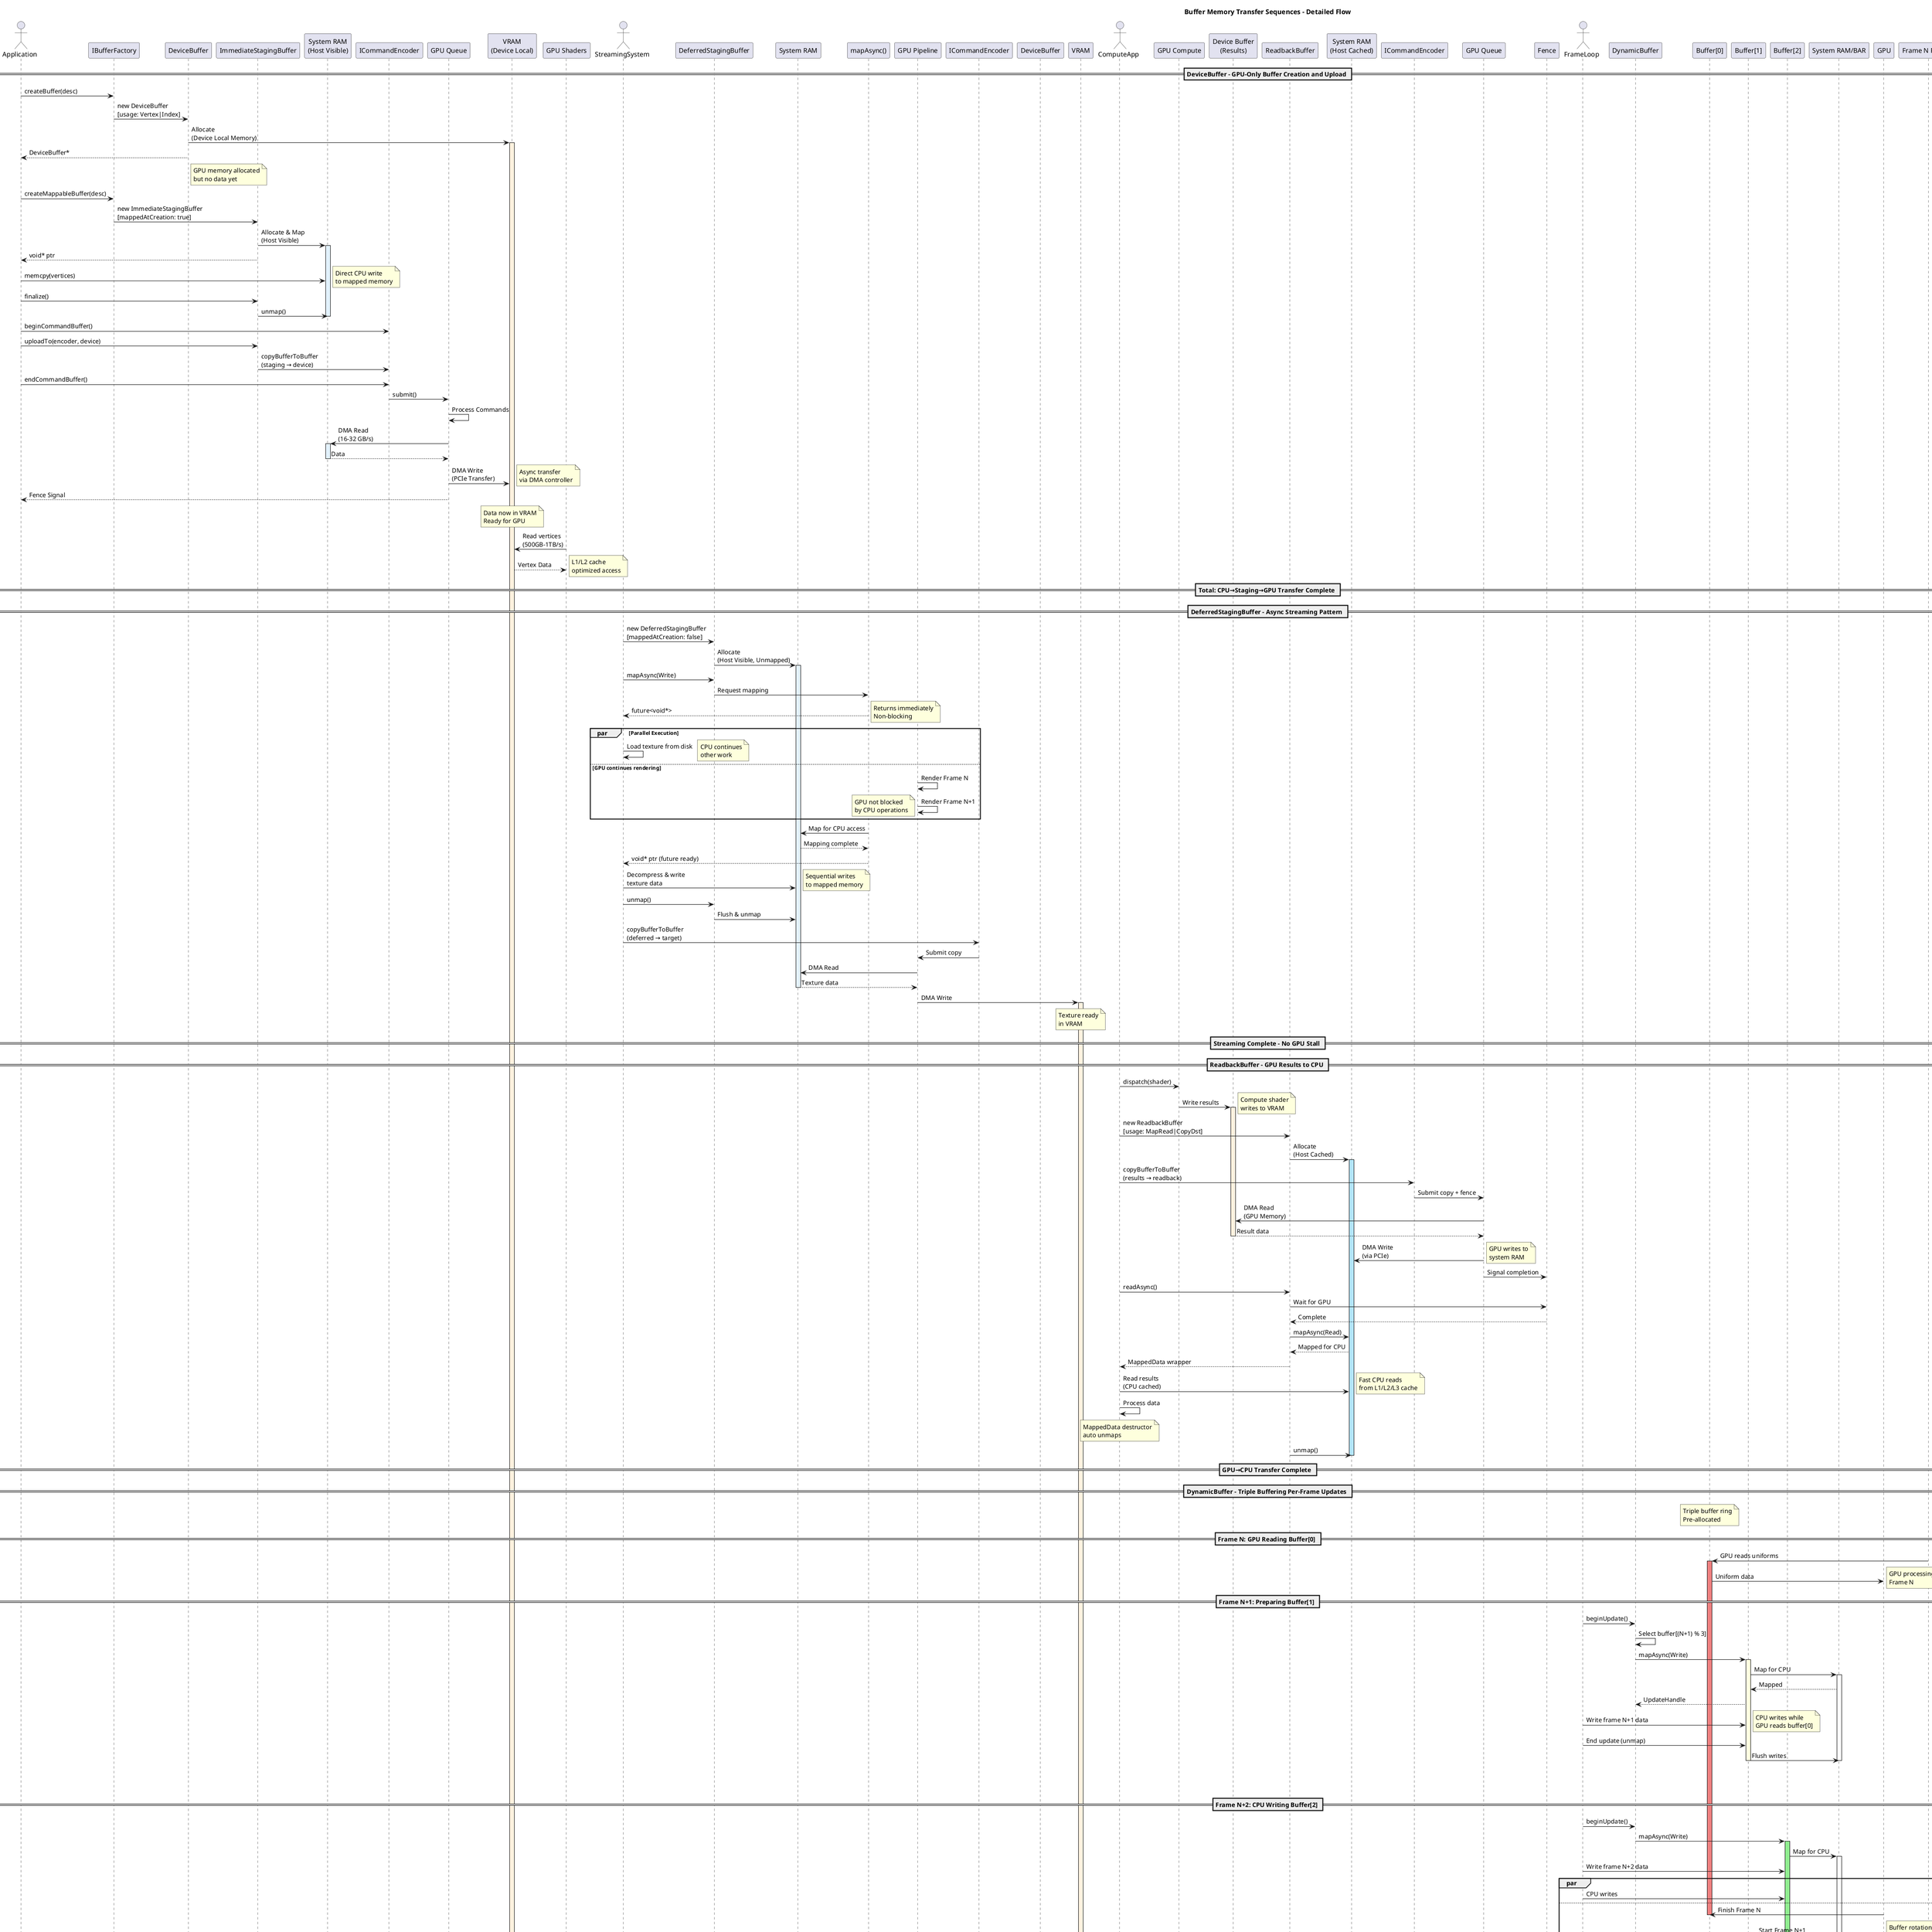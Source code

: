 @startuml Buffer Memory Transfer Sequence Diagrams

title Buffer Memory Transfer Sequences - Detailed Flow

' ==========================================
' 1. DeviceBuffer Upload Sequence
' ==========================================
== DeviceBuffer - GPU-Only Buffer Creation and Upload ==

actor Application
participant "IBufferFactory" as Factory
participant "DeviceBuffer" as Device
participant "ImmediateStagingBuffer" as Staging
participant "System RAM\n(Host Visible)" as RAM
participant "ICommandEncoder" as Encoder
participant "GPU Queue" as Queue
participant "VRAM\n(Device Local)" as VRAM
participant "GPU Shaders" as Shaders

Application -> Factory : createBuffer(desc)
Factory -> Device : new DeviceBuffer\n[usage: Vertex|Index]
Device -> VRAM : Allocate\n(Device Local Memory)
activate VRAM #FFF3E0
Device --> Application : DeviceBuffer*

note right of Device: GPU memory allocated\nbut no data yet

Application -> Factory : createMappableBuffer(desc)
Factory -> Staging : new ImmediateStagingBuffer\n[mappedAtCreation: true]
Staging -> RAM : Allocate & Map\n(Host Visible)
activate RAM #E3F2FD
Staging --> Application : void* ptr

Application -> RAM : memcpy(vertices)
note right: Direct CPU write\nto mapped memory

Application -> Staging : finalize()
Staging -> RAM : unmap()
deactivate RAM

Application -> Encoder : beginCommandBuffer()
Application -> Staging : uploadTo(encoder, device)
Staging -> Encoder : copyBufferToBuffer\n(staging → device)

Application -> Encoder : endCommandBuffer()
Encoder -> Queue : submit()

Queue -> Queue : Process Commands
Queue -> RAM : DMA Read\n(16-32 GB/s)
activate RAM #E3F2FD
RAM --> Queue : Data
deactivate RAM
Queue -> VRAM : DMA Write\n(PCIe Transfer)
note right: Async transfer\nvia DMA controller

Queue --> Application : Fence Signal

note over VRAM: Data now in VRAM\nReady for GPU

Shaders -> VRAM : Read vertices\n(500GB-1TB/s)
VRAM --> Shaders : Vertex Data
note right: L1/L2 cache\noptimized access

== Total: CPU→Staging→GPU Transfer Complete ==

' ==========================================
' 2. DeferredStagingBuffer Streaming Sequence
' ==========================================
== DeferredStagingBuffer - Async Streaming Pattern ==

actor StreamingSystem
participant "DeferredStagingBuffer" as Deferred
participant "System RAM" as RAM2
participant "mapAsync()" as MapAsync
participant "GPU Pipeline" as Pipeline
participant "ICommandEncoder" as Encoder2
participant "DeviceBuffer" as Target
participant "VRAM" as VRAM2

StreamingSystem -> Deferred : new DeferredStagingBuffer\n[mappedAtCreation: false]
Deferred -> RAM2 : Allocate\n(Host Visible, Unmapped)
activate RAM2 #E3F2FD

StreamingSystem -> Deferred : mapAsync(Write)
Deferred -> MapAsync : Request mapping
MapAsync --> StreamingSystem : future<void*>
note right: Returns immediately\nNon-blocking

par Parallel Execution
    StreamingSystem -> StreamingSystem : Load texture from disk
    note right: CPU continues\nother work
else GPU continues rendering
    Pipeline -> Pipeline : Render Frame N
    Pipeline -> Pipeline : Render Frame N+1
    note left: GPU not blocked\nby CPU operations
end

MapAsync -> RAM2 : Map for CPU access
RAM2 --> MapAsync : Mapping complete
MapAsync --> StreamingSystem : void* ptr (future ready)

StreamingSystem -> RAM2 : Decompress & write\ntexture data
note right: Sequential writes\nto mapped memory

StreamingSystem -> Deferred : unmap()
Deferred -> RAM2 : Flush & unmap

StreamingSystem -> Encoder2 : copyBufferToBuffer\n(deferred → target)
Encoder2 -> Pipeline : Submit copy

Pipeline -> RAM2 : DMA Read
RAM2 --> Pipeline : Texture data
deactivate RAM2
Pipeline -> VRAM2 : DMA Write
activate VRAM2 #FFF3E0

note over VRAM2: Texture ready\nin VRAM

== Streaming Complete - No GPU Stall ==

' ==========================================
' 3. ReadbackBuffer GPU→CPU Sequence
' ==========================================
== ReadbackBuffer - GPU Results to CPU ==

actor ComputeApp
participant "GPU Compute" as Compute
participant "Device Buffer\n(Results)" as Results
participant "ReadbackBuffer" as Readback
participant "System RAM\n(Host Cached)" as RAM3
participant "ICommandEncoder" as Encoder3
participant "GPU Queue" as Queue3
participant "Fence" as Fence

ComputeApp -> Compute : dispatch(shader)
Compute -> Results : Write results
activate Results #FFF3E0
note right: Compute shader\nwrites to VRAM

ComputeApp -> Readback : new ReadbackBuffer\n[usage: MapRead|CopyDst]
Readback -> RAM3 : Allocate\n(Host Cached)
activate RAM3 #B3E5FC

ComputeApp -> Encoder3 : copyBufferToBuffer\n(results → readback)
Encoder3 -> Queue3 : Submit copy + fence

Queue3 -> Results : DMA Read\n(GPU Memory)
Results --> Queue3 : Result data
deactivate Results

Queue3 -> RAM3 : DMA Write\n(via PCIe)
note right: GPU writes to\nsystem RAM

Queue3 -> Fence : Signal completion

ComputeApp -> Readback : readAsync()
Readback -> Fence : Wait for GPU
Fence --> Readback : Complete

Readback -> RAM3 : mapAsync(Read)
RAM3 --> Readback : Mapped for CPU
Readback --> ComputeApp : MappedData wrapper

ComputeApp -> RAM3 : Read results\n(CPU cached)
note right: Fast CPU reads\nfrom L1/L2/L3 cache

ComputeApp -> ComputeApp : Process data

note over ComputeApp: MappedData destructor\nauto unmaps

Readback -> RAM3 : unmap()
deactivate RAM3

== GPU→CPU Transfer Complete ==

' ==========================================
' 4. DynamicBuffer Triple Buffer Sequence
' ==========================================
== DynamicBuffer - Triple Buffering Per-Frame Updates ==

actor FrameLoop
participant "DynamicBuffer" as Dynamic
participant "Buffer[0]" as B0
participant "Buffer[1]" as B1  
participant "Buffer[2]" as B2
participant "System RAM/BAR" as RAM4
participant "GPU" as GPU
participant "Frame N Pipeline" as FrameN
participant "Frame N+1 Pipeline" as FrameN1

note over B0
Triple buffer ring
Pre-allocated
end note

== Frame N: GPU Reading Buffer[0] ==

FrameN -> B0 : GPU reads uniforms
activate B0 #lightcoral
B0 -> GPU : Uniform data
note right: GPU processing\nFrame N

== Frame N+1: Preparing Buffer[1] ==

FrameLoop -> Dynamic : beginUpdate()
Dynamic -> Dynamic : Select buffer[(N+1) % 3]
Dynamic -> B1 : mapAsync(Write)
activate B1 #lightyellow
B1 -> RAM4 : Map for CPU
activate RAM4
RAM4 --> B1 : Mapped
B1 --> Dynamic : UpdateHandle

FrameLoop -> B1 : Write frame N+1 data
note right: CPU writes while\nGPU reads buffer[0]

FrameLoop -> B1 : End update (unmap)
B1 -> RAM4 : Flush writes
deactivate RAM4
deactivate B1

FrameN1 -> FrameN1 : Queue frame N+1\n(using Buffer[1])

== Frame N+2: CPU Writing Buffer[2] ==

FrameLoop -> Dynamic : beginUpdate()
Dynamic -> B2 : mapAsync(Write)
activate B2 #lightgreen
B2 -> RAM4 : Map for CPU
activate RAM4

FrameLoop -> B2 : Write frame N+2 data

par
    FrameLoop -> B2 : CPU writes
else
    GPU -> B0 : Finish Frame N
    deactivate B0
    GPU -> B1 : Start Frame N+1
    activate B1 #lightyellow
    note right: Buffer rotation\nNo stalls
end

B2 -> RAM4 : Unmap
deactivate RAM4
deactivate B2

== Continuous Triple Buffering ==

note over Dynamic
**Buffer States:**
• Buffer[0]: Free (was Frame N)
• Buffer[1]: GPU reading (Frame N+1)  
• Buffer[2]: Ready (Frame N+2)

**Next frame:**
• Buffer[0]: CPU writes Frame N+3
• Buffer[1]: GPU reads Frame N+1
• Buffer[2]: Queued for Frame N+2
end note

== No Synchronization Stalls - 60+ FPS ==

' ==========================================
' 5. Complex Upload Chain
' ==========================================
== Complex Asset Loading Chain ==

actor AssetLoader
participant "File I/O" as FileIO
participant "Decompressor" as Decomp
participant "ImmediateStagingBuffer" as Stage
participant "System RAM" as RAM5
participant "Command Buffer" as Cmd
participant "Multiple DeviceBuffers" as Devices
participant "VRAM" as VRAM5

AssetLoader -> FileIO : Read mesh file
FileIO --> AssetLoader : Compressed data

AssetLoader -> Decomp : Decompress
Decomp --> AssetLoader : Mesh data

group Create Multiple Buffers
    AssetLoader -> Stage : Create staging\n[size: totalSize]
    Stage -> RAM5 : Allocate & map
    activate RAM5 #E3F2FD
    
    AssetLoader -> Stage : Write vertices @ offset 0
    AssetLoader -> Stage : Write indices @ offset N
    AssetLoader -> Stage : Write normals @ offset M
    
    Stage -> RAM5 : unmap()
end

AssetLoader -> Cmd : Begin recording

group Batch GPU Copies
    AssetLoader -> Cmd : Copy staging[0..V] → vertexBuffer
    AssetLoader -> Cmd : Copy staging[V..I] → indexBuffer  
    AssetLoader -> Cmd : Copy staging[I..N] → normalBuffer
    note right: Single staging buffer\nmultiple destinations
end

AssetLoader -> Cmd : Submit batch

Cmd -> RAM5 : DMA read regions
RAM5 --> VRAM5 : DMA write to multiple buffers
deactivate RAM5
activate VRAM5 #FFF3E0

note over VRAM5: All buffers populated\nin single submission

== Efficient Batch Upload Complete ==

@enduml